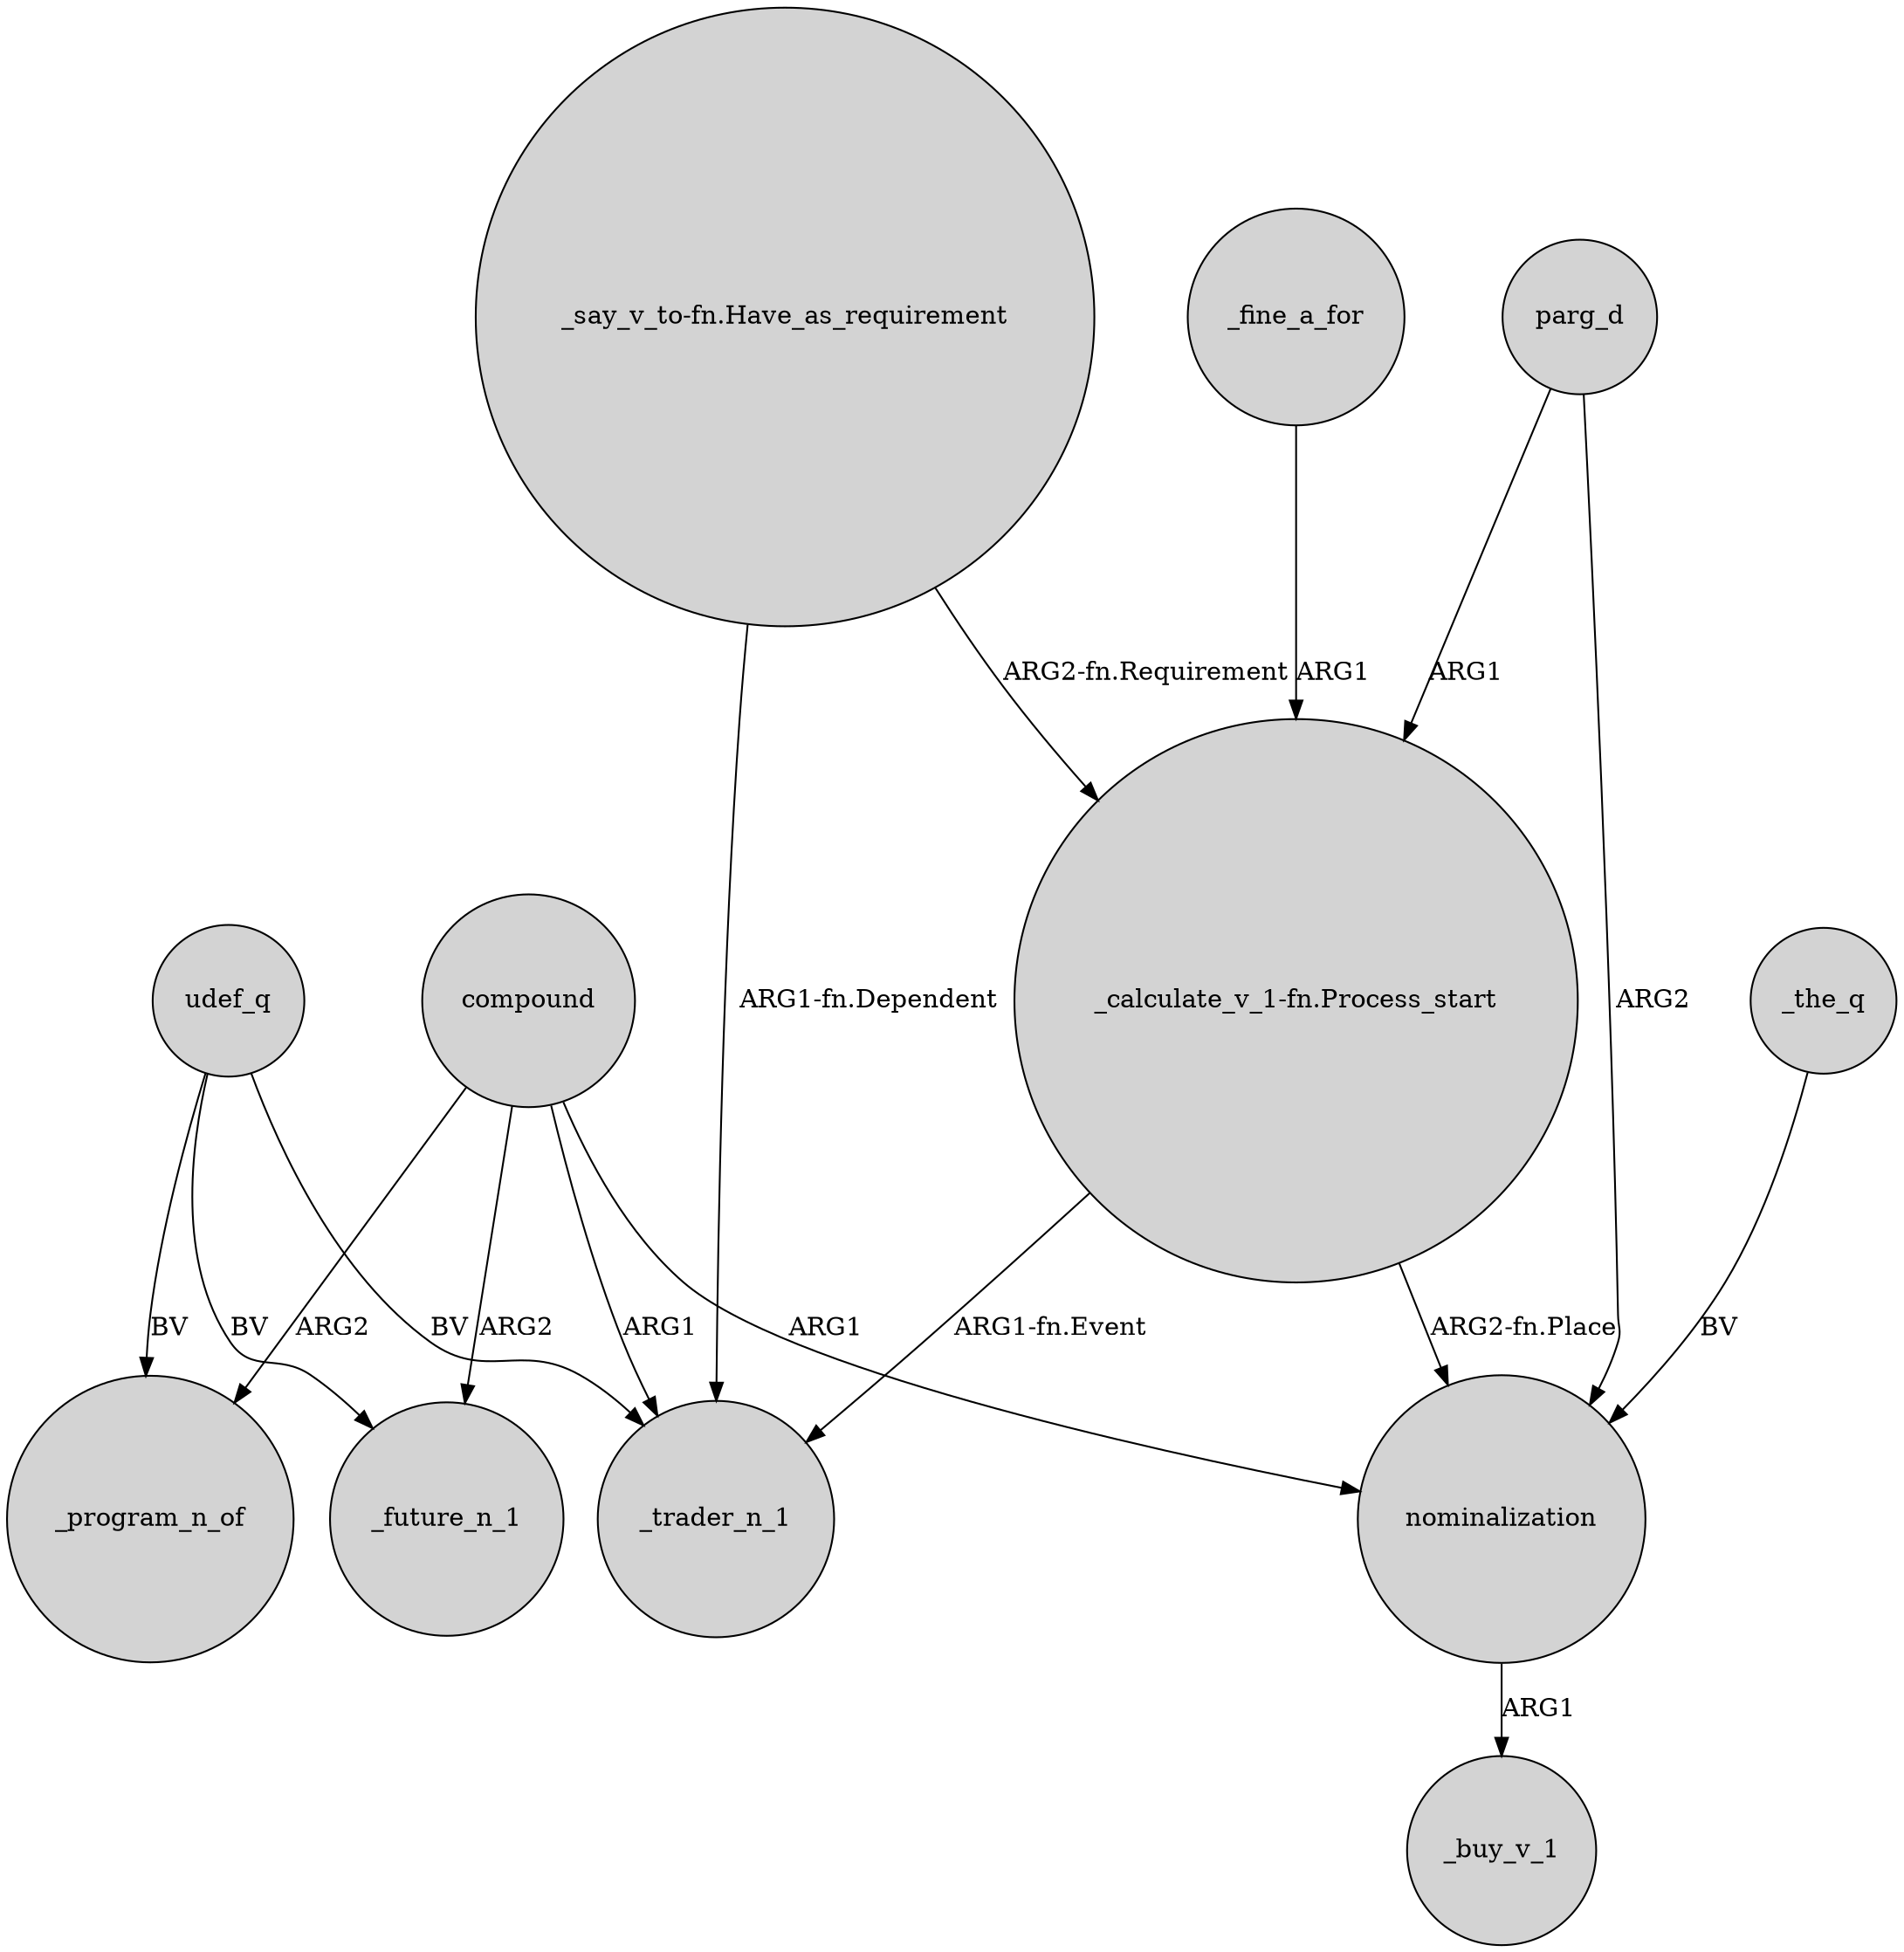 digraph {
	node [shape=circle style=filled]
	compound -> nominalization [label=ARG1]
	nominalization -> _buy_v_1 [label=ARG1]
	"_calculate_v_1-fn.Process_start" -> _trader_n_1 [label="ARG1-fn.Event"]
	_the_q -> nominalization [label=BV]
	"_say_v_to-fn.Have_as_requirement" -> _trader_n_1 [label="ARG1-fn.Dependent"]
	parg_d -> "_calculate_v_1-fn.Process_start" [label=ARG1]
	udef_q -> _future_n_1 [label=BV]
	udef_q -> _program_n_of [label=BV]
	"_calculate_v_1-fn.Process_start" -> nominalization [label="ARG2-fn.Place"]
	_fine_a_for -> "_calculate_v_1-fn.Process_start" [label=ARG1]
	"_say_v_to-fn.Have_as_requirement" -> "_calculate_v_1-fn.Process_start" [label="ARG2-fn.Requirement"]
	compound -> _trader_n_1 [label=ARG1]
	compound -> _program_n_of [label=ARG2]
	udef_q -> _trader_n_1 [label=BV]
	compound -> _future_n_1 [label=ARG2]
	parg_d -> nominalization [label=ARG2]
}
